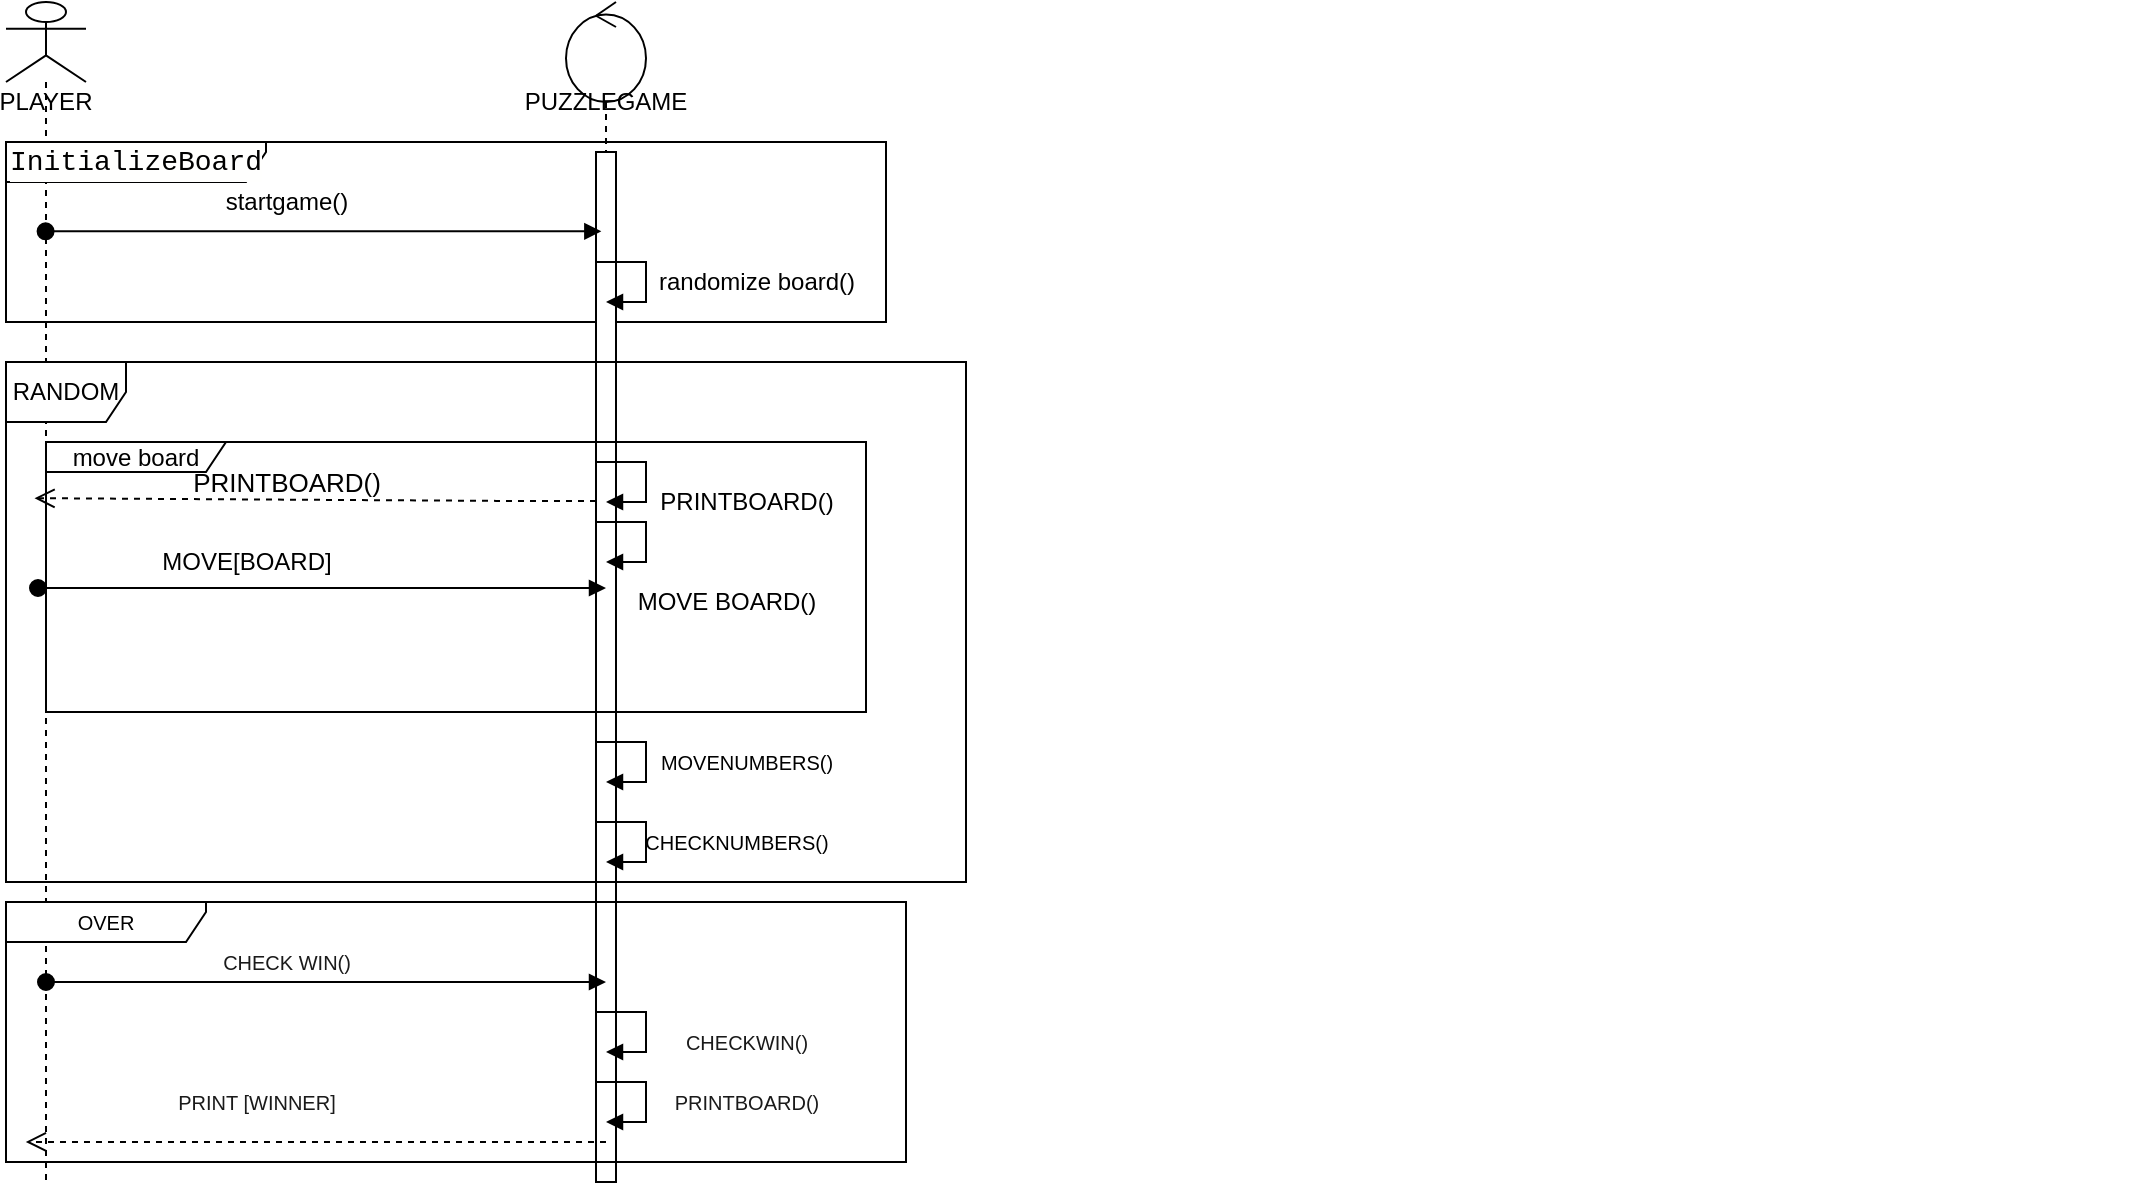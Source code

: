 <mxfile version="13.6.0" type="device"><diagram id="-isr3RJTCUbV_B9S5uUH" name="Page-1"><mxGraphModel dx="1422" dy="762" grid="1" gridSize="10" guides="1" tooltips="1" connect="1" arrows="1" fold="1" page="1" pageScale="1" pageWidth="850" pageHeight="1100" math="0" shadow="0"><root><mxCell id="0"/><mxCell id="1" parent="0"/><mxCell id="bi9DzbKzOqQm2rpbiU3n-92" value="PLAYER" style="shape=umlLifeline;participant=umlActor;perimeter=lifelinePerimeter;whiteSpace=wrap;html=1;container=1;collapsible=0;recursiveResize=0;verticalAlign=top;spacingTop=36;outlineConnect=0;size=40;" parent="1" vertex="1"><mxGeometry x="80" y="210" width="40" height="590" as="geometry"/></mxCell><mxCell id="bi9DzbKzOqQm2rpbiU3n-94" value="PUZZLEGAME" style="shape=umlLifeline;participant=umlControl;perimeter=lifelinePerimeter;whiteSpace=wrap;html=1;container=1;collapsible=0;recursiveResize=0;verticalAlign=top;spacingTop=36;outlineConnect=0;size=50;" parent="1" vertex="1"><mxGeometry x="360" y="210" width="40" height="500" as="geometry"/></mxCell><mxCell id="bi9DzbKzOqQm2rpbiU3n-95" value="&lt;div style=&quot;background-color: rgb(255 , 255 , 254) ; font-family: &amp;#34;consolas&amp;#34; , &amp;#34;courier new&amp;#34; , monospace ; font-size: 14px ; line-height: 19px&quot;&gt;InitializeBoard&lt;/div&gt;" style="shape=umlFrame;whiteSpace=wrap;html=1;width=130;height=20;" parent="1" vertex="1"><mxGeometry x="80" y="280" width="440" height="90" as="geometry"/></mxCell><mxCell id="bi9DzbKzOqQm2rpbiU3n-96" value="" style="html=1;points=[];perimeter=orthogonalPerimeter;" parent="1" vertex="1"><mxGeometry x="375" y="285" width="10" height="515" as="geometry"/></mxCell><mxCell id="bi9DzbKzOqQm2rpbiU3n-97" value="self call" style="edgeStyle=orthogonalEdgeStyle;html=1;align=left;spacingLeft=2;endArrow=block;rounded=0;entryX=1;entryY=0;fontColor=#FFFFFF;" parent="1" edge="1"><mxGeometry x="0.385" y="763" relative="1" as="geometry"><mxPoint x="375" y="340" as="sourcePoint"/><Array as="points"><mxPoint x="400" y="340"/></Array><mxPoint x="380" y="360" as="targetPoint"/><mxPoint x="710" y="-483" as="offset"/></mxGeometry></mxCell><mxCell id="bi9DzbKzOqQm2rpbiU3n-98" value="randomize board()" style="text;html=1;align=center;verticalAlign=middle;resizable=0;points=[];autosize=1;" parent="1" vertex="1"><mxGeometry x="400" y="340" width="110" height="20" as="geometry"/></mxCell><mxCell id="bi9DzbKzOqQm2rpbiU3n-99" value="&lt;font color=&quot;#000000&quot;&gt;RANDOM&lt;/font&gt;" style="shape=umlFrame;whiteSpace=wrap;html=1;fontColor=#FFFFFF;" parent="1" vertex="1"><mxGeometry x="80" y="390" width="480" height="260" as="geometry"/></mxCell><mxCell id="bi9DzbKzOqQm2rpbiU3n-100" value="&lt;font color=&quot;#000000&quot;&gt;move board&lt;/font&gt;" style="shape=umlFrame;whiteSpace=wrap;html=1;fontColor=#FFFFFF;width=90;height=15;" parent="1" vertex="1"><mxGeometry x="100" y="430" width="410" height="135" as="geometry"/></mxCell><mxCell id="bi9DzbKzOqQm2rpbiU3n-101" value="&lt;font color=&quot;#000000&quot;&gt;startgame()&lt;/font&gt;" style="text;html=1;align=center;verticalAlign=middle;resizable=0;points=[];autosize=1;fontColor=#FFFFFF;" parent="1" vertex="1"><mxGeometry x="180" y="300" width="80" height="20" as="geometry"/></mxCell><mxCell id="bi9DzbKzOqQm2rpbiU3n-102" value="dispatch" style="html=1;verticalAlign=bottom;startArrow=oval;startFill=1;endArrow=block;startSize=8;entryX=0.267;entryY=0.077;entryDx=0;entryDy=0;entryPerimeter=0;fontColor=#FFFFFF;exitX=0.045;exitY=0.496;exitDx=0;exitDy=0;exitPerimeter=0;" parent="1" source="bi9DzbKzOqQm2rpbiU3n-95" target="bi9DzbKzOqQm2rpbiU3n-96" edge="1"><mxGeometry x="1" y="533" width="60" relative="1" as="geometry"><mxPoint x="100" y="330" as="sourcePoint"/><mxPoint x="377" y="327" as="targetPoint"/><mxPoint x="539" y="516" as="offset"/></mxGeometry></mxCell><mxCell id="bi9DzbKzOqQm2rpbiU3n-103" value="self call" style="edgeStyle=orthogonalEdgeStyle;html=1;align=left;spacingLeft=2;endArrow=block;rounded=0;entryX=1;entryY=0;fontSize=9;fontColor=#FFFFFF;" parent="1" edge="1"><mxGeometry relative="1" as="geometry"><mxPoint x="375" y="440" as="sourcePoint"/><Array as="points"><mxPoint x="400" y="440"/></Array><mxPoint x="380" y="460" as="targetPoint"/></mxGeometry></mxCell><mxCell id="bi9DzbKzOqQm2rpbiU3n-104" value="&lt;font color=&quot;#000000&quot; style=&quot;font-size: 12px&quot;&gt;PRINTBOARD()&lt;/font&gt;" style="text;html=1;align=center;verticalAlign=middle;resizable=0;points=[];autosize=1;fontSize=9;fontColor=#FFFFFF;" parent="1" vertex="1"><mxGeometry x="400" y="450" width="100" height="20" as="geometry"/></mxCell><mxCell id="bi9DzbKzOqQm2rpbiU3n-105" value="return" style="html=1;verticalAlign=bottom;endArrow=open;dashed=1;endSize=8;fontSize=9;fontColor=#FFFFFF;entryX=-0.014;entryY=0.208;entryDx=0;entryDy=0;entryPerimeter=0;" parent="1" target="bi9DzbKzOqQm2rpbiU3n-100" edge="1"><mxGeometry relative="1" as="geometry"><mxPoint x="375" y="459.5" as="sourcePoint"/><mxPoint x="295" y="459.5" as="targetPoint"/><Array as="points"><mxPoint x="335" y="459.5"/></Array></mxGeometry></mxCell><mxCell id="bi9DzbKzOqQm2rpbiU3n-106" value="&lt;font color=&quot;#000000&quot;&gt;&lt;span style=&quot;font-size: 13px&quot;&gt;PRINTBOARD()&lt;/span&gt;&lt;/font&gt;" style="text;html=1;align=center;verticalAlign=middle;resizable=0;points=[];autosize=1;fontSize=9;fontColor=#FFFFFF;" parent="1" vertex="1"><mxGeometry x="165" y="440" width="110" height="20" as="geometry"/></mxCell><mxCell id="bi9DzbKzOqQm2rpbiU3n-107" value="self call" style="edgeStyle=orthogonalEdgeStyle;html=1;align=left;spacingLeft=2;endArrow=block;rounded=0;entryX=1;entryY=0;fontSize=9;fontColor=#FFFFFF;" parent="1" edge="1"><mxGeometry relative="1" as="geometry"><mxPoint x="375" y="470" as="sourcePoint"/><Array as="points"><mxPoint x="400" y="470"/></Array><mxPoint x="380" y="490" as="targetPoint"/></mxGeometry></mxCell><mxCell id="bi9DzbKzOqQm2rpbiU3n-108" value="&lt;font color=&quot;#000000&quot; style=&quot;font-size: 12px;&quot;&gt;MOVE BOARD()&lt;/font&gt;" style="text;html=1;align=center;verticalAlign=middle;resizable=0;points=[];autosize=1;fontSize=12;fontColor=#FFFFFF;" parent="1" vertex="1"><mxGeometry x="385" y="500" width="110" height="20" as="geometry"/></mxCell><mxCell id="bi9DzbKzOqQm2rpbiU3n-109" value="dispatch" style="html=1;verticalAlign=bottom;startArrow=oval;startFill=1;endArrow=block;startSize=8;fontSize=12;fontColor=#FFFFFF;" parent="1" edge="1"><mxGeometry width="60" relative="1" as="geometry"><mxPoint x="96" y="503" as="sourcePoint"/><mxPoint x="380" y="503" as="targetPoint"/></mxGeometry></mxCell><mxCell id="bi9DzbKzOqQm2rpbiU3n-110" value="&lt;font color=&quot;#000000&quot;&gt;MOVE[BOARD]&lt;/font&gt;" style="text;html=1;align=center;verticalAlign=middle;resizable=0;points=[];autosize=1;fontSize=12;fontColor=#FFFFFF;" parent="1" vertex="1"><mxGeometry x="150" y="480" width="100" height="20" as="geometry"/></mxCell><mxCell id="bi9DzbKzOqQm2rpbiU3n-113" value="self call" style="edgeStyle=orthogonalEdgeStyle;html=1;align=left;spacingLeft=2;endArrow=block;rounded=0;entryX=1;entryY=0;fontSize=10;fontColor=#FFFFFF;" parent="1" edge="1"><mxGeometry relative="1" as="geometry"><mxPoint x="375" y="580" as="sourcePoint"/><Array as="points"><mxPoint x="400" y="580"/></Array><mxPoint x="380" y="600" as="targetPoint"/></mxGeometry></mxCell><mxCell id="bi9DzbKzOqQm2rpbiU3n-114" value="self call" style="edgeStyle=orthogonalEdgeStyle;html=1;align=left;spacingLeft=2;endArrow=block;rounded=0;entryX=1;entryY=0;fontSize=10;fontColor=#FFFFFF;" parent="1" edge="1"><mxGeometry relative="1" as="geometry"><mxPoint x="375" y="620" as="sourcePoint"/><Array as="points"><mxPoint x="400" y="620"/></Array><mxPoint x="380" y="640" as="targetPoint"/></mxGeometry></mxCell><mxCell id="bi9DzbKzOqQm2rpbiU3n-115" value="&lt;font color=&quot;#000000&quot;&gt;MOVENUMBERS()&lt;/font&gt;" style="text;html=1;align=center;verticalAlign=middle;resizable=0;points=[];autosize=1;fontSize=10;fontColor=#FFFFFF;" parent="1" vertex="1"><mxGeometry x="400" y="580" width="100" height="20" as="geometry"/></mxCell><mxCell id="bi9DzbKzOqQm2rpbiU3n-116" value="&lt;font color=&quot;#000000&quot;&gt;CHECKNUMBERS()&lt;/font&gt;" style="text;html=1;align=center;verticalAlign=middle;resizable=0;points=[];autosize=1;fontSize=10;fontColor=#FFFFFF;" parent="1" vertex="1"><mxGeometry x="390" y="620" width="110" height="20" as="geometry"/></mxCell><mxCell id="bi9DzbKzOqQm2rpbiU3n-117" value="&lt;font color=&quot;#000000&quot;&gt;OVER&lt;/font&gt;" style="shape=umlFrame;whiteSpace=wrap;html=1;fontSize=10;fontColor=#FFFFFF;width=100;height=20;" parent="1" vertex="1"><mxGeometry x="80" y="660" width="450" height="130" as="geometry"/></mxCell><mxCell id="bi9DzbKzOqQm2rpbiU3n-118" value="dispatch" style="html=1;verticalAlign=bottom;startArrow=oval;startFill=1;endArrow=block;startSize=8;fontSize=10;fontColor=#FFFFFF;" parent="1" edge="1"><mxGeometry x="1" y="700" width="60" relative="1" as="geometry"><mxPoint x="100" y="700" as="sourcePoint"/><mxPoint x="380" y="700" as="targetPoint"/><mxPoint x="690" y="580" as="offset"/></mxGeometry></mxCell><mxCell id="bi9DzbKzOqQm2rpbiU3n-119" value="CHECK WIN()" style="text;html=1;align=center;verticalAlign=middle;resizable=0;points=[];autosize=1;fontSize=10;fontColor=#1A1A1A;" parent="1" vertex="1"><mxGeometry x="180" y="680" width="80" height="20" as="geometry"/></mxCell><mxCell id="bi9DzbKzOqQm2rpbiU3n-120" value="self call" style="edgeStyle=orthogonalEdgeStyle;html=1;align=left;spacingLeft=2;endArrow=block;rounded=0;entryX=1;entryY=0;fontSize=10;fontColor=#FFFFFF;" parent="1" edge="1"><mxGeometry x="0.385" y="-400" relative="1" as="geometry"><mxPoint x="375" y="715" as="sourcePoint"/><Array as="points"><mxPoint x="400" y="715"/></Array><mxPoint x="380" y="735" as="targetPoint"/><mxPoint x="400" y="400" as="offset"/></mxGeometry></mxCell><mxCell id="bi9DzbKzOqQm2rpbiU3n-121" value="CHECKWIN()" style="text;html=1;align=center;verticalAlign=middle;resizable=0;points=[];autosize=1;fontSize=10;fontColor=#1A1A1A;" parent="1" vertex="1"><mxGeometry x="410" y="720" width="80" height="20" as="geometry"/></mxCell><mxCell id="bi9DzbKzOqQm2rpbiU3n-122" value="self call" style="edgeStyle=orthogonalEdgeStyle;html=1;align=left;spacingLeft=2;endArrow=block;rounded=0;entryX=1;entryY=0;fontSize=10;fontColor=#FFFFFF;" parent="1" edge="1"><mxGeometry x="0.385" y="430" relative="1" as="geometry"><mxPoint x="375" y="750" as="sourcePoint"/><Array as="points"><mxPoint x="400" y="750"/></Array><mxPoint x="380" y="770" as="targetPoint"/><mxPoint x="430" y="-420" as="offset"/></mxGeometry></mxCell><mxCell id="bi9DzbKzOqQm2rpbiU3n-123" value="PRINTBOARD()" style="text;html=1;align=center;verticalAlign=middle;resizable=0;points=[];autosize=1;fontSize=10;fontColor=#1A1A1A;" parent="1" vertex="1"><mxGeometry x="405" y="750" width="90" height="20" as="geometry"/></mxCell><mxCell id="bi9DzbKzOqQm2rpbiU3n-124" value="return" style="html=1;verticalAlign=bottom;endArrow=open;dashed=1;endSize=8;fontSize=10;entryX=0.022;entryY=0.923;entryDx=0;entryDy=0;entryPerimeter=0;fontColor=#FFFFFF;" parent="1" target="bi9DzbKzOqQm2rpbiU3n-117" edge="1"><mxGeometry x="-1" y="460" relative="1" as="geometry"><mxPoint x="380" y="780" as="sourcePoint"/><mxPoint x="300" y="780" as="targetPoint"/><mxPoint x="460" y="-440" as="offset"/></mxGeometry></mxCell><mxCell id="bi9DzbKzOqQm2rpbiU3n-125" value="PRINT [WINNER]" style="text;html=1;align=center;verticalAlign=middle;resizable=0;points=[];autosize=1;fontSize=10;fontColor=#1A1A1A;" parent="1" vertex="1"><mxGeometry x="160" y="750" width="90" height="20" as="geometry"/></mxCell></root></mxGraphModel></diagram></mxfile>